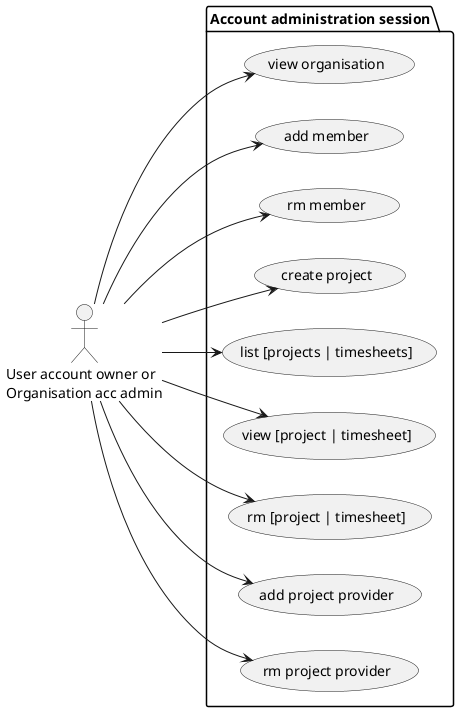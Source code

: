 @startuml
'https://plantuml.com/use-case-diagram
left to right direction

actor "User account owner or\nOrganisation acc admin" as user
package "Account administration session" {
  user --> (view organisation)
  user --> (add member)
  user --> (rm member)
  user --> (create project)
  user --> (list [projects | timesheets])
  user --> (view [project | timesheet])
  user --> (rm [project | timesheet])
  user --> (add project provider)
  user --> (rm project provider)
}

@enduml